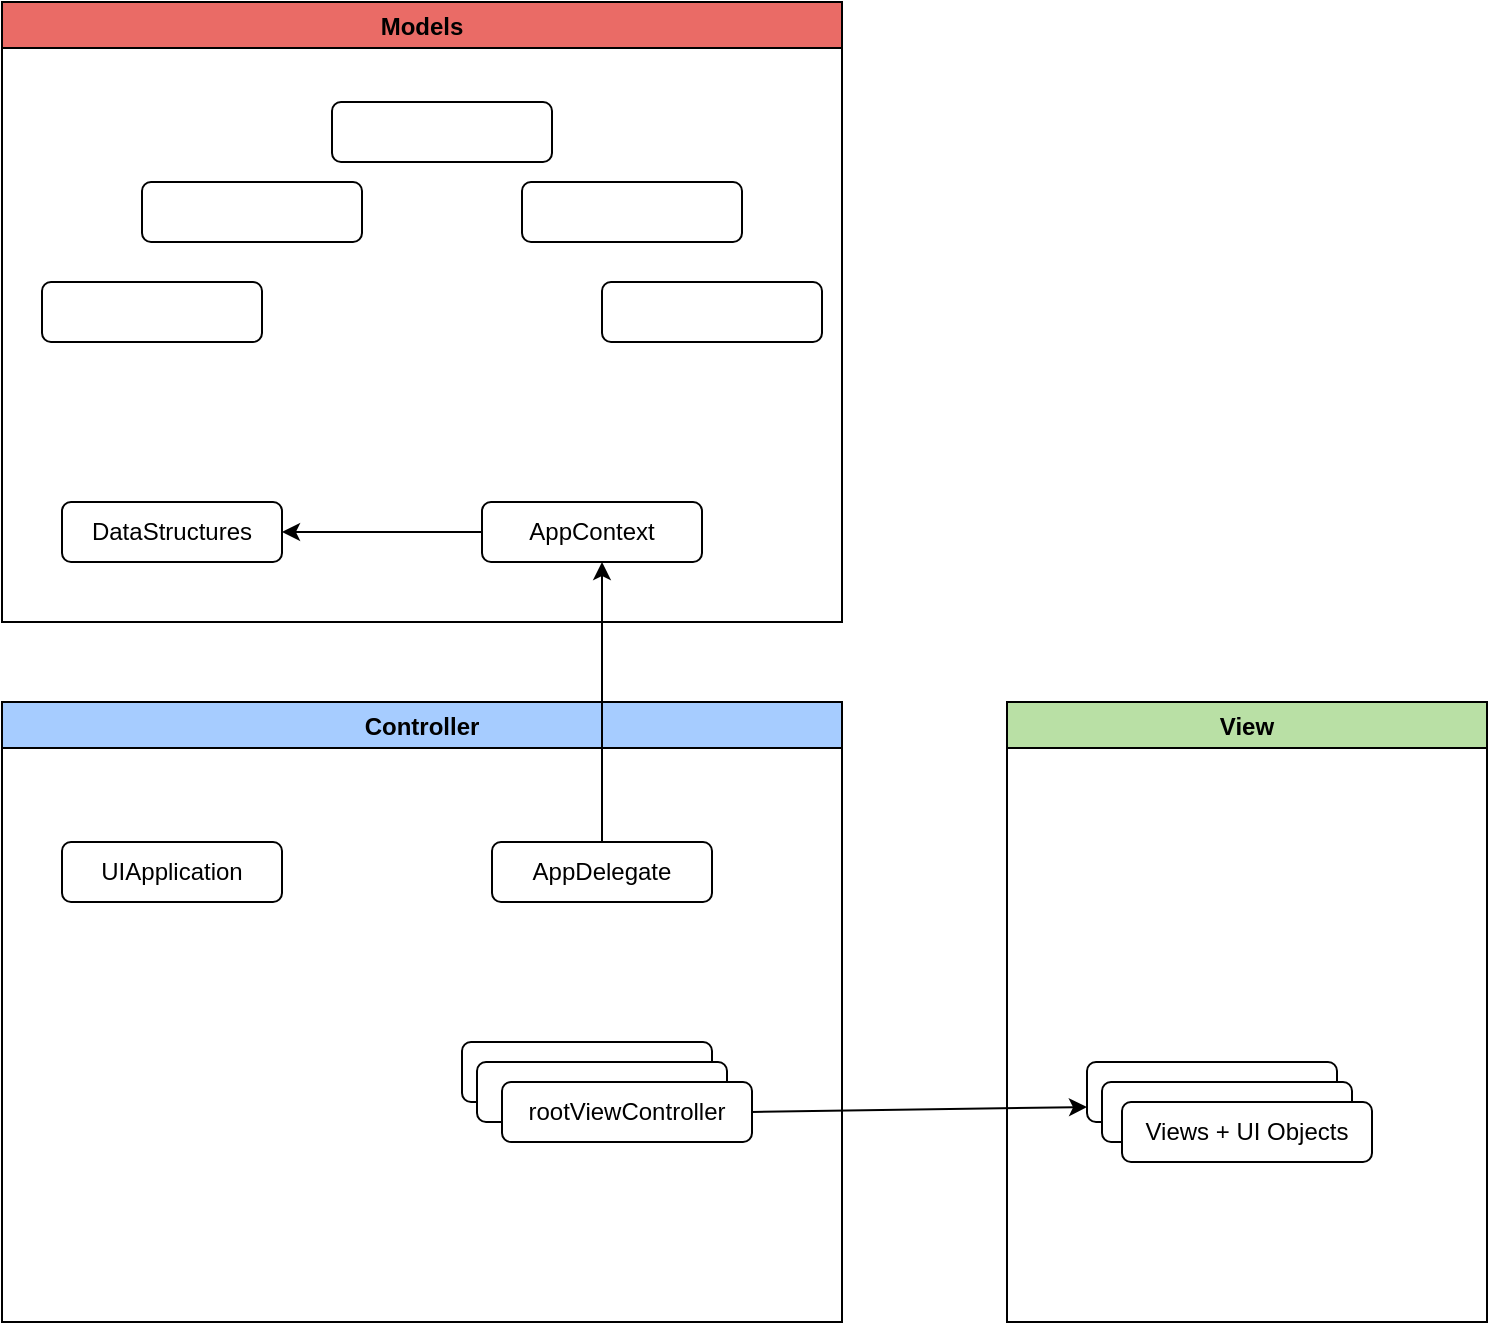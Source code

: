 <mxfile version="14.8.1" type="github">
  <diagram id="1-KV4tnupWiY3SJSiWC4" name="Page-1">
    <mxGraphModel dx="1399" dy="770" grid="1" gridSize="10" guides="1" tooltips="1" connect="1" arrows="1" fold="1" page="1" pageScale="1" pageWidth="850" pageHeight="1100" math="0" shadow="0">
      <root>
        <mxCell id="0" />
        <mxCell id="1" parent="0" />
        <mxCell id="dxAkiEXVRY7bYtoIrQMq-1" value="Controller" style="swimlane;strokeColor=#000000;fillColor=#A6CCFF;" vertex="1" parent="1">
          <mxGeometry x="260" y="440" width="420" height="310" as="geometry" />
        </mxCell>
        <mxCell id="dxAkiEXVRY7bYtoIrQMq-2" value="AppDelegate" style="rounded=1;whiteSpace=wrap;html=1;" vertex="1" parent="dxAkiEXVRY7bYtoIrQMq-1">
          <mxGeometry x="245" y="70" width="110" height="30" as="geometry" />
        </mxCell>
        <mxCell id="dxAkiEXVRY7bYtoIrQMq-10" value="" style="rounded=1;whiteSpace=wrap;html=1;strokeColor=#000000;" vertex="1" parent="dxAkiEXVRY7bYtoIrQMq-1">
          <mxGeometry x="230" y="170" width="125" height="30" as="geometry" />
        </mxCell>
        <mxCell id="dxAkiEXVRY7bYtoIrQMq-12" value="" style="rounded=1;whiteSpace=wrap;html=1;strokeColor=#000000;" vertex="1" parent="dxAkiEXVRY7bYtoIrQMq-1">
          <mxGeometry x="237.5" y="180" width="125" height="30" as="geometry" />
        </mxCell>
        <mxCell id="dxAkiEXVRY7bYtoIrQMq-11" value="rootViewController" style="rounded=1;whiteSpace=wrap;html=1;strokeColor=#000000;" vertex="1" parent="dxAkiEXVRY7bYtoIrQMq-1">
          <mxGeometry x="250" y="190" width="125" height="30" as="geometry" />
        </mxCell>
        <mxCell id="dxAkiEXVRY7bYtoIrQMq-26" value="UIApplication" style="rounded=1;whiteSpace=wrap;html=1;" vertex="1" parent="dxAkiEXVRY7bYtoIrQMq-1">
          <mxGeometry x="30" y="70" width="110" height="30" as="geometry" />
        </mxCell>
        <mxCell id="dxAkiEXVRY7bYtoIrQMq-14" value="View" style="swimlane;strokeColor=#000000;fillColor=#B9E0A5;" vertex="1" parent="1">
          <mxGeometry x="762.5" y="440" width="240" height="310" as="geometry" />
        </mxCell>
        <mxCell id="dxAkiEXVRY7bYtoIrQMq-31" value="" style="rounded=1;whiteSpace=wrap;html=1;strokeColor=#000000;" vertex="1" parent="dxAkiEXVRY7bYtoIrQMq-14">
          <mxGeometry x="40" y="180" width="125" height="30" as="geometry" />
        </mxCell>
        <mxCell id="dxAkiEXVRY7bYtoIrQMq-25" value="Models" style="swimlane;strokeColor=#000000;fillColor=#EA6B66;" vertex="1" parent="1">
          <mxGeometry x="260" y="90" width="420" height="310" as="geometry" />
        </mxCell>
        <mxCell id="dxAkiEXVRY7bYtoIrQMq-7" value="AppContext" style="rounded=1;whiteSpace=wrap;html=1;" vertex="1" parent="dxAkiEXVRY7bYtoIrQMq-25">
          <mxGeometry x="240" y="250" width="110" height="30" as="geometry" />
        </mxCell>
        <mxCell id="dxAkiEXVRY7bYtoIrQMq-6" value="" style="rounded=1;whiteSpace=wrap;html=1;" vertex="1" parent="dxAkiEXVRY7bYtoIrQMq-25">
          <mxGeometry x="20" y="140" width="110" height="30" as="geometry" />
        </mxCell>
        <mxCell id="dxAkiEXVRY7bYtoIrQMq-5" value="" style="rounded=1;whiteSpace=wrap;html=1;" vertex="1" parent="dxAkiEXVRY7bYtoIrQMq-25">
          <mxGeometry x="260" y="90" width="110" height="30" as="geometry" />
        </mxCell>
        <mxCell id="dxAkiEXVRY7bYtoIrQMq-3" value="" style="rounded=1;whiteSpace=wrap;html=1;" vertex="1" parent="dxAkiEXVRY7bYtoIrQMq-25">
          <mxGeometry x="70" y="90" width="110" height="30" as="geometry" />
        </mxCell>
        <mxCell id="dxAkiEXVRY7bYtoIrQMq-29" value="DataStructures" style="rounded=1;whiteSpace=wrap;html=1;" vertex="1" parent="dxAkiEXVRY7bYtoIrQMq-25">
          <mxGeometry x="30" y="250" width="110" height="30" as="geometry" />
        </mxCell>
        <mxCell id="dxAkiEXVRY7bYtoIrQMq-28" value="" style="rounded=1;whiteSpace=wrap;html=1;" vertex="1" parent="dxAkiEXVRY7bYtoIrQMq-25">
          <mxGeometry x="165" y="50" width="110" height="30" as="geometry" />
        </mxCell>
        <mxCell id="dxAkiEXVRY7bYtoIrQMq-30" value="" style="endArrow=classic;html=1;exitX=0;exitY=0.5;exitDx=0;exitDy=0;entryX=1;entryY=0.5;entryDx=0;entryDy=0;" edge="1" parent="dxAkiEXVRY7bYtoIrQMq-25" source="dxAkiEXVRY7bYtoIrQMq-7" target="dxAkiEXVRY7bYtoIrQMq-29">
          <mxGeometry width="50" height="50" relative="1" as="geometry">
            <mxPoint x="430" y="420" as="sourcePoint" />
            <mxPoint x="480" y="370" as="targetPoint" />
          </mxGeometry>
        </mxCell>
        <mxCell id="dxAkiEXVRY7bYtoIrQMq-37" value="" style="rounded=1;whiteSpace=wrap;html=1;" vertex="1" parent="dxAkiEXVRY7bYtoIrQMq-25">
          <mxGeometry x="300" y="140" width="110" height="30" as="geometry" />
        </mxCell>
        <mxCell id="dxAkiEXVRY7bYtoIrQMq-9" value="" style="endArrow=classic;html=1;exitX=0.5;exitY=0;exitDx=0;exitDy=0;" edge="1" parent="1" source="dxAkiEXVRY7bYtoIrQMq-2">
          <mxGeometry width="50" height="50" relative="1" as="geometry">
            <mxPoint x="527" y="500" as="sourcePoint" />
            <mxPoint x="560" y="370" as="targetPoint" />
          </mxGeometry>
        </mxCell>
        <mxCell id="dxAkiEXVRY7bYtoIrQMq-32" value="" style="rounded=1;whiteSpace=wrap;html=1;strokeColor=#000000;" vertex="1" parent="1">
          <mxGeometry x="810" y="630" width="125" height="30" as="geometry" />
        </mxCell>
        <mxCell id="dxAkiEXVRY7bYtoIrQMq-33" value="Views + UI Objects" style="rounded=1;whiteSpace=wrap;html=1;strokeColor=#000000;" vertex="1" parent="1">
          <mxGeometry x="820" y="640" width="125" height="30" as="geometry" />
        </mxCell>
        <mxCell id="dxAkiEXVRY7bYtoIrQMq-35" value="" style="endArrow=classic;html=1;exitX=1;exitY=0.5;exitDx=0;exitDy=0;entryX=0;entryY=0.75;entryDx=0;entryDy=0;" edge="1" parent="1" source="dxAkiEXVRY7bYtoIrQMq-11" target="dxAkiEXVRY7bYtoIrQMq-31">
          <mxGeometry width="50" height="50" relative="1" as="geometry">
            <mxPoint x="690" y="450" as="sourcePoint" />
            <mxPoint x="740" y="400" as="targetPoint" />
          </mxGeometry>
        </mxCell>
      </root>
    </mxGraphModel>
  </diagram>
</mxfile>
